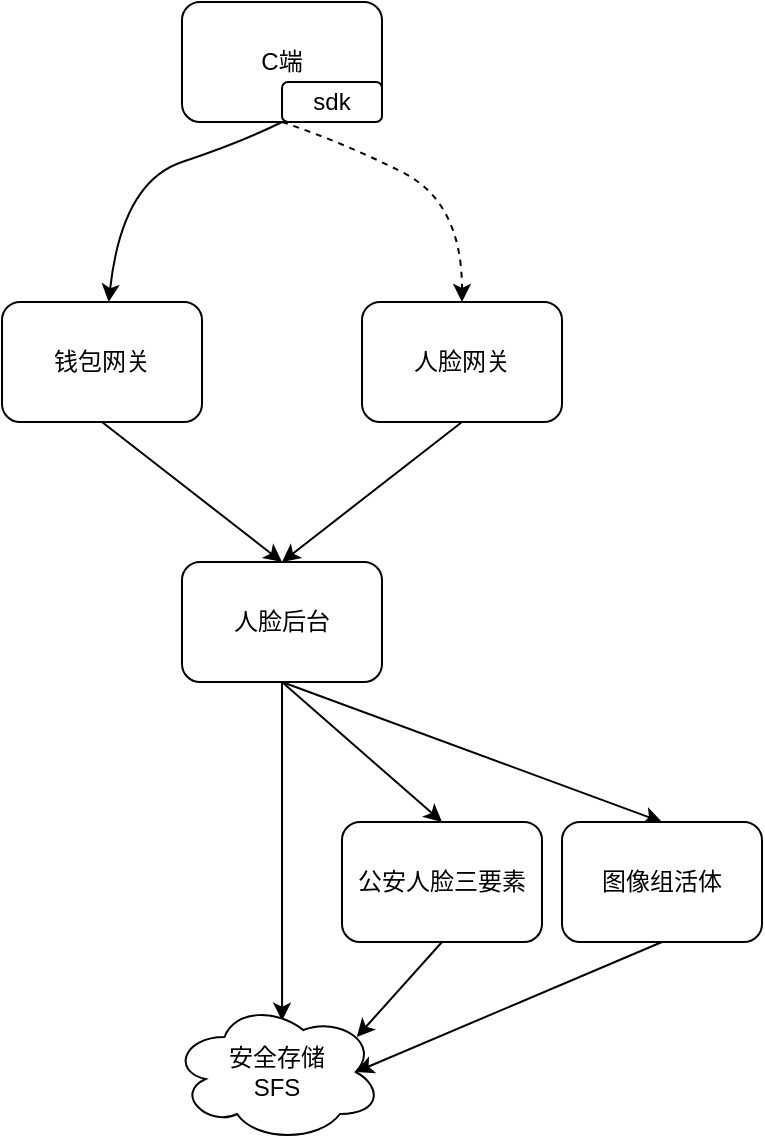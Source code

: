 <mxfile version="14.2.7" type="github">
  <diagram id="R2lEEEUBdFMjLlhIrx00" name="Page-1">
    <mxGraphModel dx="1185" dy="799" grid="1" gridSize="10" guides="1" tooltips="1" connect="1" arrows="1" fold="1" page="1" pageScale="1" pageWidth="827" pageHeight="1169" math="0" shadow="0" extFonts="Permanent Marker^https://fonts.googleapis.com/css?family=Permanent+Marker">
      <root>
        <mxCell id="0" />
        <mxCell id="1" parent="0" />
        <mxCell id="rQlDtDrj5K_MvWdmBDgF-3" value="" style="group" vertex="1" connectable="0" parent="1">
          <mxGeometry x="370" y="150" width="100" height="60" as="geometry" />
        </mxCell>
        <mxCell id="rQlDtDrj5K_MvWdmBDgF-1" value="C端" style="rounded=1;whiteSpace=wrap;html=1;" vertex="1" parent="rQlDtDrj5K_MvWdmBDgF-3">
          <mxGeometry width="100" height="60" as="geometry" />
        </mxCell>
        <mxCell id="rQlDtDrj5K_MvWdmBDgF-2" value="sdk" style="rounded=1;whiteSpace=wrap;html=1;" vertex="1" parent="rQlDtDrj5K_MvWdmBDgF-3">
          <mxGeometry x="50" y="40" width="50" height="20" as="geometry" />
        </mxCell>
        <mxCell id="rQlDtDrj5K_MvWdmBDgF-10" style="edgeStyle=none;curved=1;orthogonalLoop=1;jettySize=auto;html=1;exitX=0.5;exitY=1;exitDx=0;exitDy=0;entryX=0.5;entryY=0;entryDx=0;entryDy=0;" edge="1" parent="1" source="rQlDtDrj5K_MvWdmBDgF-4" target="rQlDtDrj5K_MvWdmBDgF-9">
          <mxGeometry relative="1" as="geometry" />
        </mxCell>
        <mxCell id="rQlDtDrj5K_MvWdmBDgF-4" value="钱包网关" style="rounded=1;whiteSpace=wrap;html=1;" vertex="1" parent="1">
          <mxGeometry x="280" y="300" width="100" height="60" as="geometry" />
        </mxCell>
        <mxCell id="rQlDtDrj5K_MvWdmBDgF-11" style="edgeStyle=none;curved=1;orthogonalLoop=1;jettySize=auto;html=1;exitX=0.5;exitY=1;exitDx=0;exitDy=0;entryX=0.5;entryY=0;entryDx=0;entryDy=0;" edge="1" parent="1" source="rQlDtDrj5K_MvWdmBDgF-5" target="rQlDtDrj5K_MvWdmBDgF-9">
          <mxGeometry relative="1" as="geometry" />
        </mxCell>
        <mxCell id="rQlDtDrj5K_MvWdmBDgF-5" value="人脸网关" style="rounded=1;whiteSpace=wrap;html=1;" vertex="1" parent="1">
          <mxGeometry x="460" y="300" width="100" height="60" as="geometry" />
        </mxCell>
        <mxCell id="rQlDtDrj5K_MvWdmBDgF-6" style="orthogonalLoop=1;jettySize=auto;html=1;curved=1;exitX=0;exitY=1;exitDx=0;exitDy=0;" edge="1" parent="1" source="rQlDtDrj5K_MvWdmBDgF-2" target="rQlDtDrj5K_MvWdmBDgF-4">
          <mxGeometry relative="1" as="geometry">
            <mxPoint x="420" y="190" as="sourcePoint" />
            <Array as="points">
              <mxPoint x="400" y="220" />
              <mxPoint x="340" y="240" />
            </Array>
          </mxGeometry>
        </mxCell>
        <mxCell id="rQlDtDrj5K_MvWdmBDgF-7" style="edgeStyle=none;curved=1;orthogonalLoop=1;jettySize=auto;html=1;exitX=0;exitY=1;exitDx=0;exitDy=0;entryX=0.5;entryY=0;entryDx=0;entryDy=0;dashed=1;" edge="1" parent="1" source="rQlDtDrj5K_MvWdmBDgF-2" target="rQlDtDrj5K_MvWdmBDgF-5">
          <mxGeometry relative="1" as="geometry">
            <Array as="points">
              <mxPoint x="450" y="220" />
              <mxPoint x="510" y="250" />
            </Array>
          </mxGeometry>
        </mxCell>
        <mxCell id="rQlDtDrj5K_MvWdmBDgF-14" style="edgeStyle=none;curved=1;orthogonalLoop=1;jettySize=auto;html=1;exitX=0.5;exitY=1;exitDx=0;exitDy=0;entryX=0.5;entryY=0;entryDx=0;entryDy=0;" edge="1" parent="1" source="rQlDtDrj5K_MvWdmBDgF-9" target="rQlDtDrj5K_MvWdmBDgF-13">
          <mxGeometry relative="1" as="geometry" />
        </mxCell>
        <mxCell id="rQlDtDrj5K_MvWdmBDgF-15" style="edgeStyle=none;curved=1;orthogonalLoop=1;jettySize=auto;html=1;exitX=0.5;exitY=1;exitDx=0;exitDy=0;entryX=0.5;entryY=0;entryDx=0;entryDy=0;" edge="1" parent="1" source="rQlDtDrj5K_MvWdmBDgF-9" target="rQlDtDrj5K_MvWdmBDgF-12">
          <mxGeometry relative="1" as="geometry" />
        </mxCell>
        <mxCell id="rQlDtDrj5K_MvWdmBDgF-19" style="edgeStyle=none;curved=1;orthogonalLoop=1;jettySize=auto;html=1;exitX=0.5;exitY=1;exitDx=0;exitDy=0;entryX=0.524;entryY=0.133;entryDx=0;entryDy=0;entryPerimeter=0;" edge="1" parent="1" source="rQlDtDrj5K_MvWdmBDgF-9" target="rQlDtDrj5K_MvWdmBDgF-18">
          <mxGeometry relative="1" as="geometry" />
        </mxCell>
        <mxCell id="rQlDtDrj5K_MvWdmBDgF-9" value="人脸后台" style="rounded=1;whiteSpace=wrap;html=1;" vertex="1" parent="1">
          <mxGeometry x="370" y="430" width="100" height="60" as="geometry" />
        </mxCell>
        <mxCell id="rQlDtDrj5K_MvWdmBDgF-20" style="edgeStyle=none;curved=1;orthogonalLoop=1;jettySize=auto;html=1;exitX=0.5;exitY=1;exitDx=0;exitDy=0;entryX=0.88;entryY=0.25;entryDx=0;entryDy=0;entryPerimeter=0;" edge="1" parent="1" source="rQlDtDrj5K_MvWdmBDgF-12" target="rQlDtDrj5K_MvWdmBDgF-18">
          <mxGeometry relative="1" as="geometry" />
        </mxCell>
        <mxCell id="rQlDtDrj5K_MvWdmBDgF-12" value="公安人脸三要素" style="rounded=1;whiteSpace=wrap;html=1;" vertex="1" parent="1">
          <mxGeometry x="450" y="560" width="100" height="60" as="geometry" />
        </mxCell>
        <mxCell id="rQlDtDrj5K_MvWdmBDgF-21" style="edgeStyle=none;curved=1;orthogonalLoop=1;jettySize=auto;html=1;exitX=0.5;exitY=1;exitDx=0;exitDy=0;entryX=0.875;entryY=0.5;entryDx=0;entryDy=0;entryPerimeter=0;" edge="1" parent="1" source="rQlDtDrj5K_MvWdmBDgF-13" target="rQlDtDrj5K_MvWdmBDgF-18">
          <mxGeometry relative="1" as="geometry" />
        </mxCell>
        <mxCell id="rQlDtDrj5K_MvWdmBDgF-13" value="图像组活体" style="rounded=1;whiteSpace=wrap;html=1;" vertex="1" parent="1">
          <mxGeometry x="560" y="560" width="100" height="60" as="geometry" />
        </mxCell>
        <mxCell id="rQlDtDrj5K_MvWdmBDgF-18" value="安全存储&lt;br&gt;SFS" style="ellipse;shape=cloud;whiteSpace=wrap;html=1;" vertex="1" parent="1">
          <mxGeometry x="365" y="650" width="105" height="70" as="geometry" />
        </mxCell>
      </root>
    </mxGraphModel>
  </diagram>
</mxfile>
